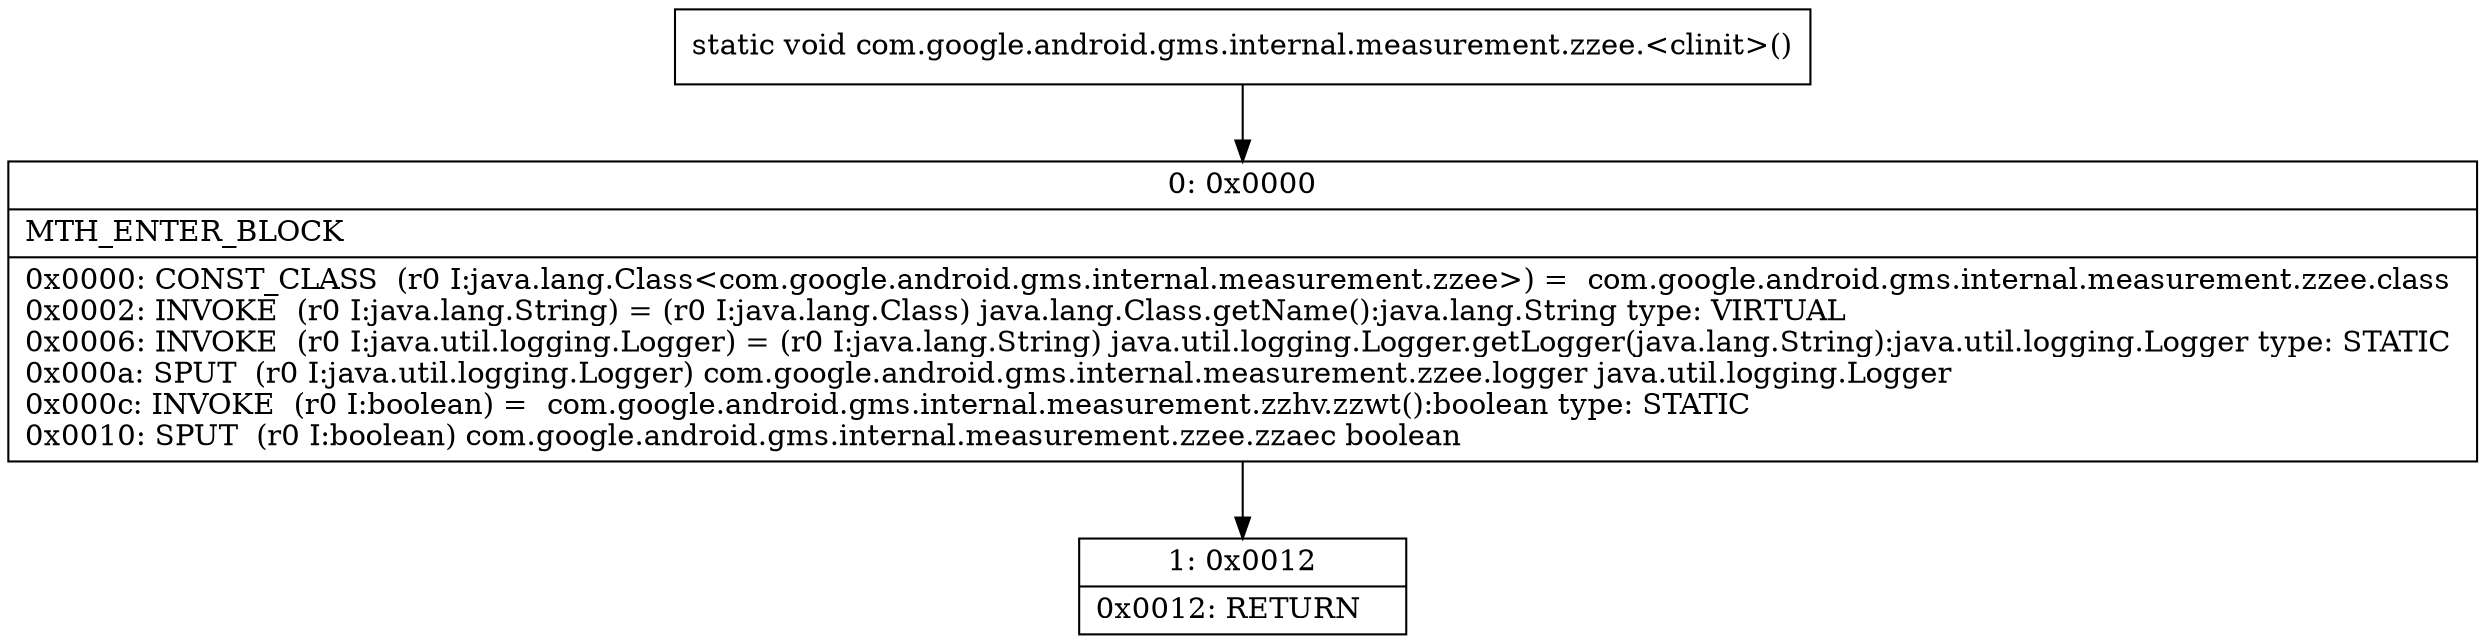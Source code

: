digraph "CFG forcom.google.android.gms.internal.measurement.zzee.\<clinit\>()V" {
Node_0 [shape=record,label="{0\:\ 0x0000|MTH_ENTER_BLOCK\l|0x0000: CONST_CLASS  (r0 I:java.lang.Class\<com.google.android.gms.internal.measurement.zzee\>) =  com.google.android.gms.internal.measurement.zzee.class \l0x0002: INVOKE  (r0 I:java.lang.String) = (r0 I:java.lang.Class) java.lang.Class.getName():java.lang.String type: VIRTUAL \l0x0006: INVOKE  (r0 I:java.util.logging.Logger) = (r0 I:java.lang.String) java.util.logging.Logger.getLogger(java.lang.String):java.util.logging.Logger type: STATIC \l0x000a: SPUT  (r0 I:java.util.logging.Logger) com.google.android.gms.internal.measurement.zzee.logger java.util.logging.Logger \l0x000c: INVOKE  (r0 I:boolean) =  com.google.android.gms.internal.measurement.zzhv.zzwt():boolean type: STATIC \l0x0010: SPUT  (r0 I:boolean) com.google.android.gms.internal.measurement.zzee.zzaec boolean \l}"];
Node_1 [shape=record,label="{1\:\ 0x0012|0x0012: RETURN   \l}"];
MethodNode[shape=record,label="{static void com.google.android.gms.internal.measurement.zzee.\<clinit\>() }"];
MethodNode -> Node_0;
Node_0 -> Node_1;
}

